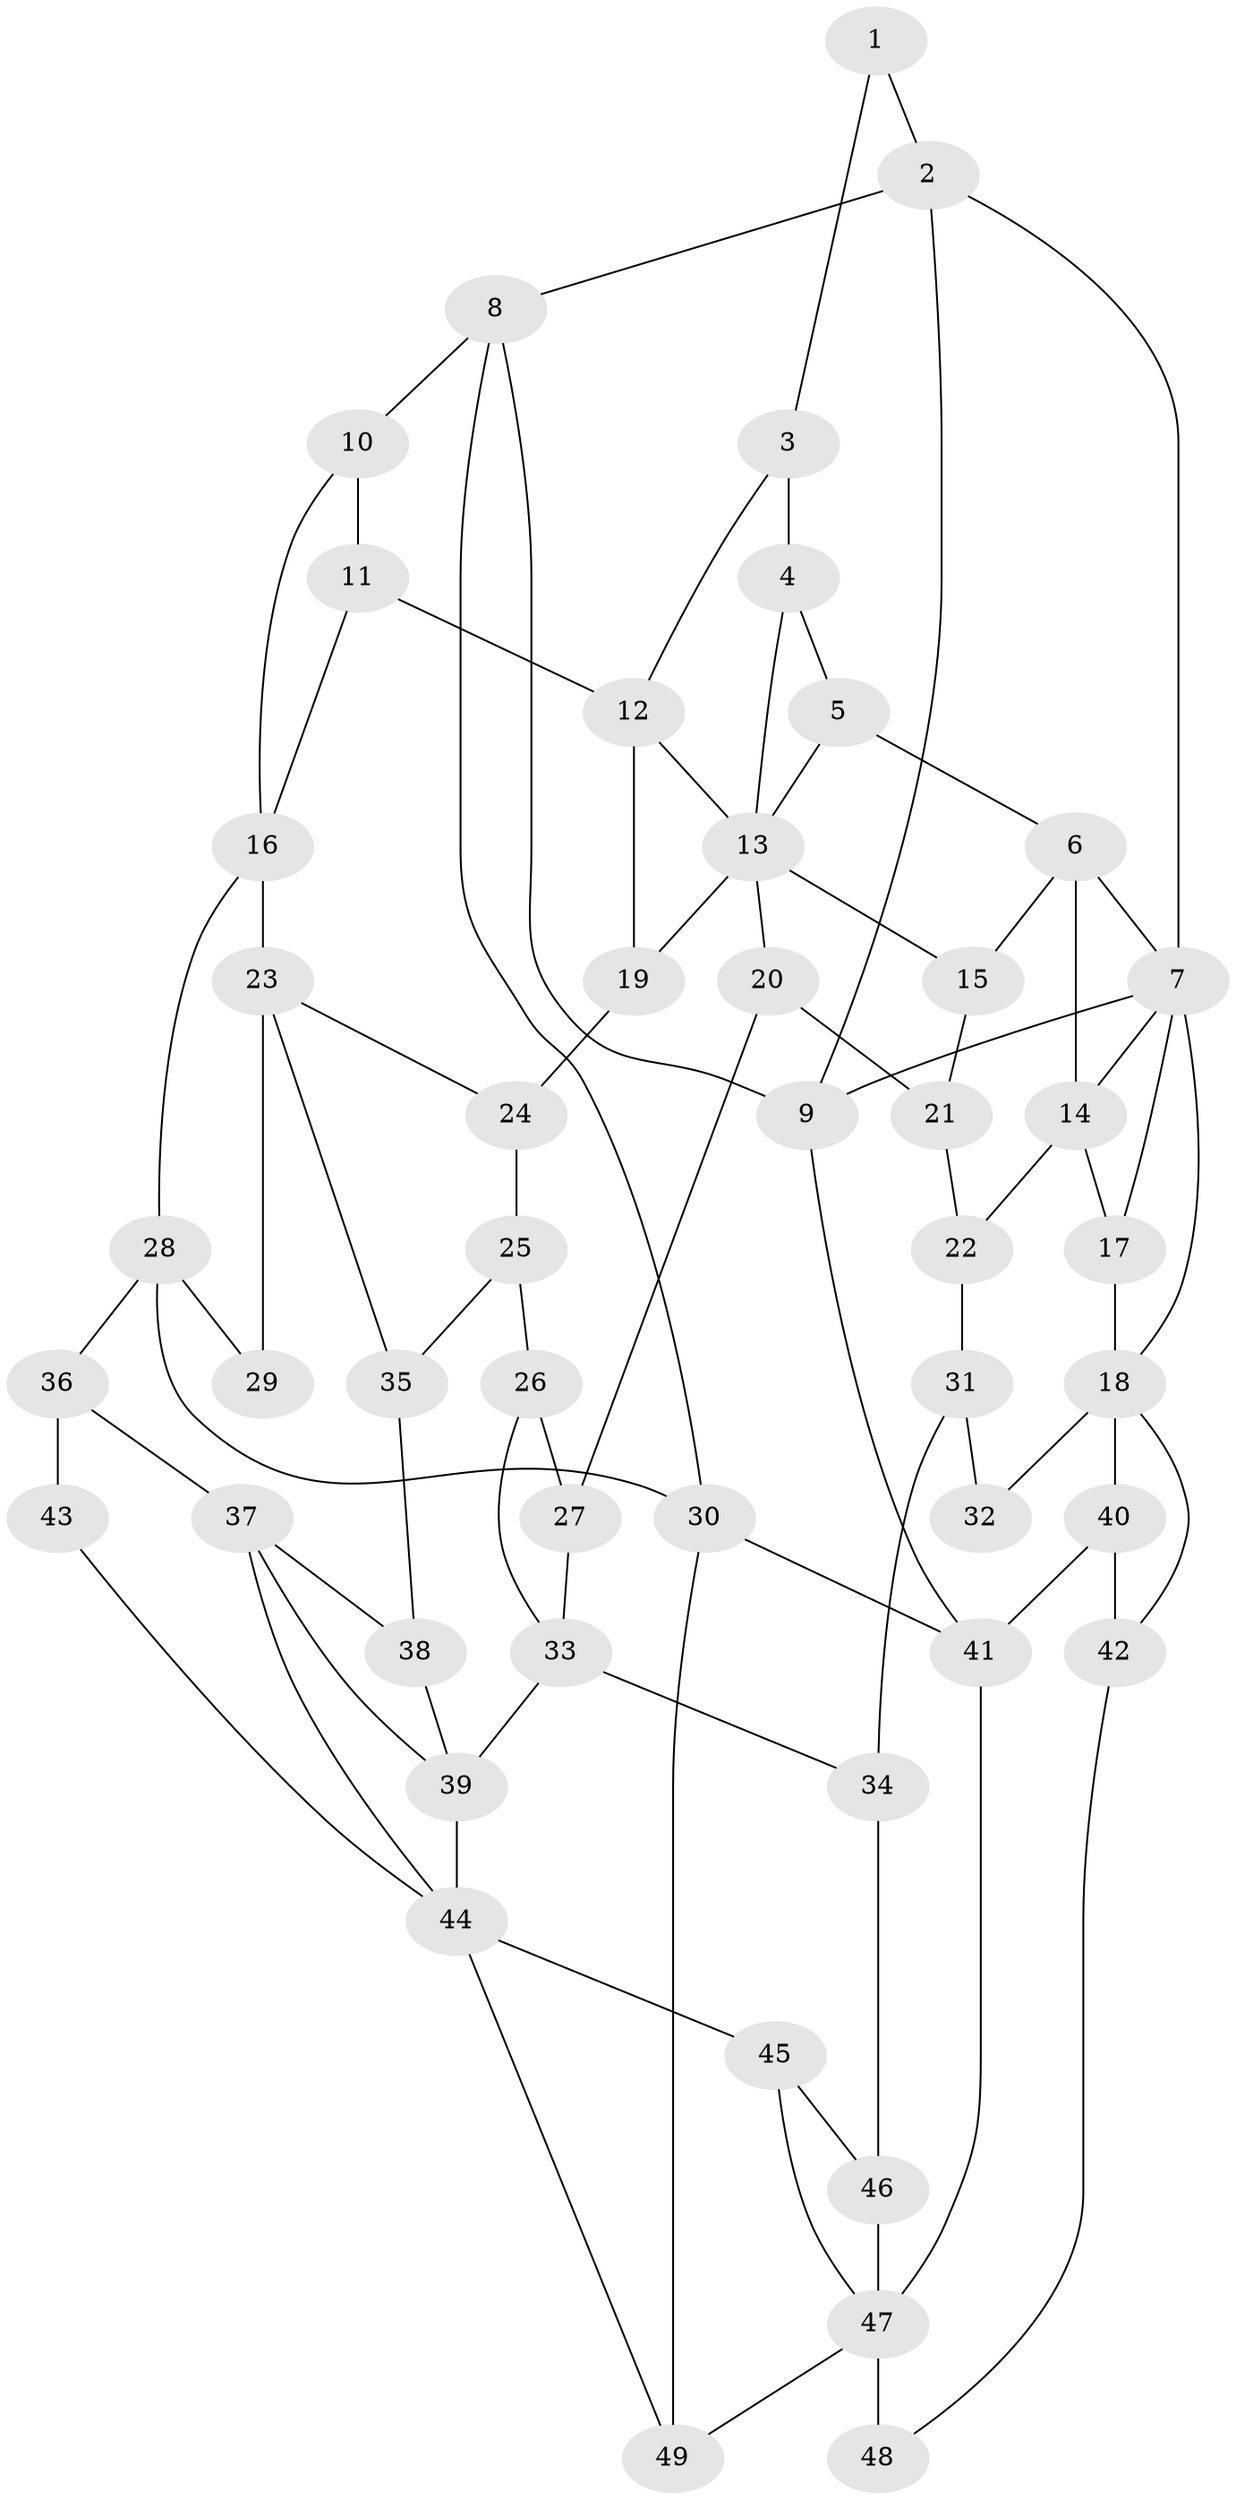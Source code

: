 // original degree distribution, {3: 0.02040816326530612, 5: 0.5918367346938775, 4: 0.20408163265306123, 6: 0.1836734693877551}
// Generated by graph-tools (version 1.1) at 2025/38/03/09/25 02:38:32]
// undirected, 49 vertices, 84 edges
graph export_dot {
graph [start="1"]
  node [color=gray90,style=filled];
  1;
  2;
  3;
  4;
  5;
  6;
  7;
  8;
  9;
  10;
  11;
  12;
  13;
  14;
  15;
  16;
  17;
  18;
  19;
  20;
  21;
  22;
  23;
  24;
  25;
  26;
  27;
  28;
  29;
  30;
  31;
  32;
  33;
  34;
  35;
  36;
  37;
  38;
  39;
  40;
  41;
  42;
  43;
  44;
  45;
  46;
  47;
  48;
  49;
  1 -- 2 [weight=1.0];
  1 -- 3 [weight=1.0];
  2 -- 7 [weight=1.0];
  2 -- 8 [weight=1.0];
  2 -- 9 [weight=1.0];
  3 -- 4 [weight=1.0];
  3 -- 12 [weight=1.0];
  4 -- 5 [weight=1.0];
  4 -- 13 [weight=1.0];
  5 -- 6 [weight=1.0];
  5 -- 13 [weight=1.0];
  6 -- 7 [weight=1.0];
  6 -- 14 [weight=2.0];
  6 -- 15 [weight=1.0];
  7 -- 9 [weight=1.0];
  7 -- 14 [weight=1.0];
  7 -- 17 [weight=1.0];
  7 -- 18 [weight=1.0];
  8 -- 9 [weight=1.0];
  8 -- 10 [weight=1.0];
  8 -- 30 [weight=1.0];
  9 -- 41 [weight=1.0];
  10 -- 11 [weight=1.0];
  10 -- 16 [weight=1.0];
  11 -- 12 [weight=2.0];
  11 -- 16 [weight=1.0];
  12 -- 13 [weight=1.0];
  12 -- 19 [weight=1.0];
  13 -- 15 [weight=1.0];
  13 -- 19 [weight=1.0];
  13 -- 20 [weight=1.0];
  14 -- 17 [weight=1.0];
  14 -- 22 [weight=2.0];
  15 -- 21 [weight=1.0];
  16 -- 23 [weight=2.0];
  16 -- 28 [weight=1.0];
  17 -- 18 [weight=1.0];
  18 -- 32 [weight=2.0];
  18 -- 40 [weight=1.0];
  18 -- 42 [weight=1.0];
  19 -- 24 [weight=1.0];
  20 -- 21 [weight=1.0];
  20 -- 27 [weight=1.0];
  21 -- 22 [weight=1.0];
  22 -- 31 [weight=2.0];
  23 -- 24 [weight=1.0];
  23 -- 29 [weight=2.0];
  23 -- 35 [weight=1.0];
  24 -- 25 [weight=1.0];
  25 -- 26 [weight=1.0];
  25 -- 35 [weight=1.0];
  26 -- 27 [weight=1.0];
  26 -- 33 [weight=1.0];
  27 -- 33 [weight=1.0];
  28 -- 29 [weight=1.0];
  28 -- 30 [weight=1.0];
  28 -- 36 [weight=2.0];
  30 -- 41 [weight=1.0];
  30 -- 49 [weight=1.0];
  31 -- 32 [weight=1.0];
  31 -- 34 [weight=2.0];
  33 -- 34 [weight=2.0];
  33 -- 39 [weight=2.0];
  34 -- 46 [weight=1.0];
  35 -- 38 [weight=1.0];
  36 -- 37 [weight=2.0];
  36 -- 43 [weight=2.0];
  37 -- 38 [weight=1.0];
  37 -- 39 [weight=1.0];
  37 -- 44 [weight=1.0];
  38 -- 39 [weight=1.0];
  39 -- 44 [weight=1.0];
  40 -- 41 [weight=1.0];
  40 -- 42 [weight=1.0];
  41 -- 47 [weight=1.0];
  42 -- 48 [weight=1.0];
  43 -- 44 [weight=1.0];
  44 -- 45 [weight=1.0];
  44 -- 49 [weight=1.0];
  45 -- 46 [weight=1.0];
  45 -- 47 [weight=1.0];
  46 -- 47 [weight=1.0];
  47 -- 48 [weight=2.0];
  47 -- 49 [weight=1.0];
}

